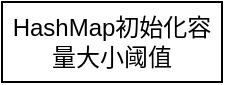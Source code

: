 <mxfile version="14.5.8" type="github">
  <diagram id="8cclOKOWmr6MBxCDymrc" name="第 1 页">
    <mxGraphModel dx="716" dy="365" grid="1" gridSize="10" guides="1" tooltips="1" connect="1" arrows="1" fold="1" page="1" pageScale="1" pageWidth="827" pageHeight="1169" math="0" shadow="0">
      <root>
        <mxCell id="0" />
        <mxCell id="1" parent="0" />
        <mxCell id="X7FFQCw7oS6OuvoXL3tE-1" value="HashMap初始化容量大小阈值" style="rounded=0;whiteSpace=wrap;html=1;sketch=0;" vertex="1" parent="1">
          <mxGeometry x="240" y="130" width="110" height="40" as="geometry" />
        </mxCell>
      </root>
    </mxGraphModel>
  </diagram>
</mxfile>
